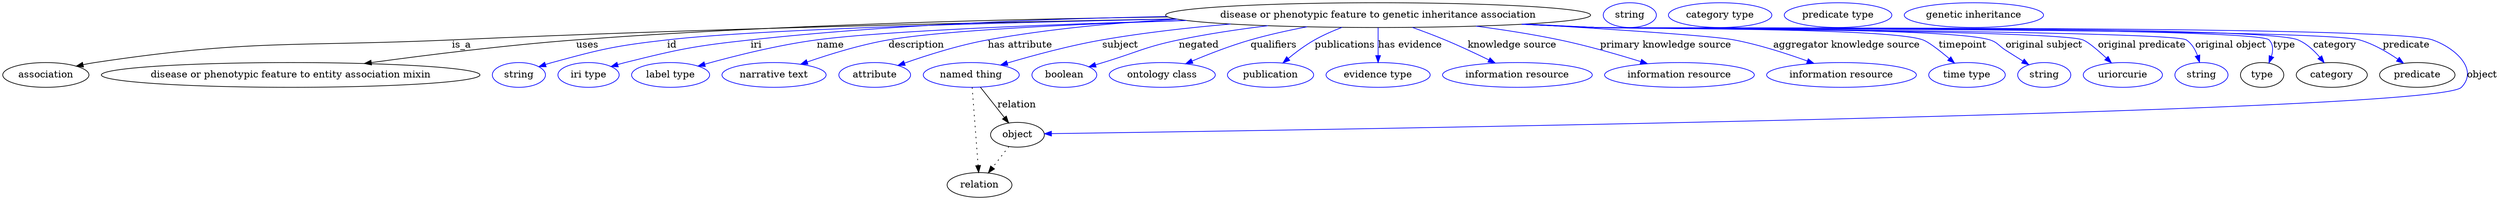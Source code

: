 digraph {
	graph [bb="0,0,3614.4,283"];
	node [label="\N"];
	"disease or phenotypic feature to genetic inheritance association"	[height=0.5,
		label="disease or phenotypic feature to genetic inheritance association",
		pos="1991.4,265",
		width=8.5576];
	association	[height=0.5,
		pos="62.394,178",
		width=1.7332];
	"disease or phenotypic feature to genetic inheritance association" -> association	[label=is_a,
		lp="665.39,221.5",
		pos="e,106.72,190.7 1697.9,259.51 1426.3,254.6 1011.5,245.19 651.39,229 421.38,218.66 362.13,229.91 134.39,196 128.62,195.14 122.62,194.05 \
116.66,192.84"];
	"disease or phenotypic feature to entity association mixin"	[height=0.5,
		pos="417.39,178",
		width=7.6188];
	"disease or phenotypic feature to genetic inheritance association" -> "disease or phenotypic feature to entity association mixin"	[label=uses,
		lp="847.89,221.5",
		pos="e,524.36,194.6 1686.6,262.29 1452.4,259.16 1121.1,250.82 831.39,229 730.8,221.42 617.07,207.28 534.3,195.97"];
	id	[color=blue,
		height=0.5,
		label=string,
		pos="748.39,178",
		width=1.0652];
	"disease or phenotypic feature to genetic inheritance association" -> id	[color=blue,
		label=id,
		lp="969.39,221.5",
		pos="e,777.12,189.93 1698.8,259.33 1445.7,254.32 1099.5,244.85 962.39,229 887.67,220.36 868.92,215.94 796.39,196 793.24,195.13 790,194.16 \
786.75,193.13",
		style=solid];
	iri	[color=blue,
		height=0.5,
		label="iri type",
		pos="849.39,178",
		width=1.2277];
	"disease or phenotypic feature to genetic inheritance association" -> iri	[color=blue,
		label=iri,
		lp="1091.4,221.5",
		pos="e,882,190.19 1685.1,262.99 1508.7,259.71 1283,250.94 1083.4,229 1002.1,220.07 981.72,215.86 902.39,196 898.96,195.14 895.43,194.18 \
891.89,193.16",
		style=solid];
	name	[color=blue,
		height=0.5,
		label="label type",
		pos="968.39,178",
		width=1.5707];
	"disease or phenotypic feature to genetic inheritance association" -> name	[color=blue,
		label=name,
		lp="1199.4,221.5",
		pos="e,1008,190.88 1712.6,257.34 1519.1,251.7 1279,242.37 1179.4,229 1123.3,221.47 1060.2,205.52 1017.8,193.65",
		style=solid];
	description	[color=blue,
		height=0.5,
		label="narrative text",
		pos="1118.4,178",
		width=2.0943];
	"disease or phenotypic feature to genetic inheritance association" -> description	[color=blue,
		label=description,
		lp="1322.9,221.5",
		pos="e,1156.5,193.56 1713.1,257.26 1551,251.96 1363.1,243.06 1282.4,229 1242.4,222.03 1198.5,208.29 1166.2,196.98",
		style=solid];
	"has attribute"	[color=blue,
		height=0.5,
		label=attribute,
		pos="1263.4,178",
		width=1.4443];
	"disease or phenotypic feature to genetic inheritance association" -> "has attribute"	[color=blue,
		label="has attribute",
		lp="1473.4,221.5",
		pos="e,1296.8,191.81 1700.2,259.09 1611.7,254.08 1514.6,245.03 1426.4,229 1384.8,221.45 1338.9,206.77 1306.5,195.27",
		style=solid];
	subject	[color=blue,
		height=0.5,
		label="named thing",
		pos="1403.4,178",
		width=1.9318];
	"disease or phenotypic feature to genetic inheritance association" -> subject	[color=blue,
		label=subject,
		lp="1617.4,221.5",
		pos="e,1445.5,192.43 1776.7,252.08 1716.5,246.87 1651.1,239.48 1591.4,229 1544.7,220.81 1492.6,206.55 1455.2,195.36",
		style=solid];
	negated	[color=blue,
		height=0.5,
		label=boolean,
		pos="1537.4,178",
		width=1.2999];
	"disease or phenotypic feature to genetic inheritance association" -> negated	[color=blue,
		label=negated,
		lp="1731.4,221.5",
		pos="e,1572.6,189.93 1831.6,249.59 1789.4,244.44 1744,237.68 1702.4,229 1652.4,218.56 1641.2,210.87 1592.4,196 1589.1,194.99 1585.7,193.95 \
1582.2,192.9",
		style=solid];
	qualifiers	[color=blue,
		height=0.5,
		label="ontology class",
		pos="1678.4,178",
		width=2.1304];
	"disease or phenotypic feature to genetic inheritance association" -> qualifiers	[color=blue,
		label=qualifiers,
		lp="1839.9,221.5",
		pos="e,1712.3,194.24 1888.3,248.01 1861.4,242.88 1832.6,236.53 1806.4,229 1777.5,220.71 1746.1,208.5 1721.7,198.21",
		style=solid];
	publications	[color=blue,
		height=0.5,
		label=publication,
		pos="1835.4,178",
		width=1.7332];
	"disease or phenotypic feature to genetic inheritance association" -> publications	[color=blue,
		label=publications,
		lp="1943.4,221.5",
		pos="e,1853.4,195.45 1939.1,247.2 1925.8,242.09 1911.7,235.97 1899.4,229 1886,221.42 1872.3,211.19 1861.1,201.95",
		style=solid];
	"has evidence"	[color=blue,
		height=0.5,
		label="evidence type",
		pos="1991.4,178",
		width=2.0943];
	"disease or phenotypic feature to genetic inheritance association" -> "has evidence"	[color=blue,
		label="has evidence",
		lp="2037.9,221.5",
		pos="e,1991.4,196.18 1991.4,246.8 1991.4,235.16 1991.4,219.55 1991.4,206.24",
		style=solid];
	"knowledge source"	[color=blue,
		height=0.5,
		label="information resource",
		pos="2193.4,178",
		width=3.015];
	"disease or phenotypic feature to genetic inheritance association" -> "knowledge source"	[color=blue,
		label="knowledge source",
		lp="2185.9,221.5",
		pos="e,2161.1,195.37 2041.1,247.12 2056.4,241.65 2073.2,235.34 2088.4,229 2109.7,220.11 2132.9,209.19 2152.1,199.83",
		style=solid];
	"primary knowledge source"	[color=blue,
		height=0.5,
		label="information resource",
		pos="2428.4,178",
		width=3.015];
	"disease or phenotypic feature to genetic inheritance association" -> "primary knowledge source"	[color=blue,
		label="primary knowledge source",
		lp="2408.4,221.5",
		pos="e,2382,194.37 2133.3,249.01 2172.7,243.79 2215.4,237.15 2254.4,229 2294.3,220.66 2338.4,207.94 2372.3,197.41",
		style=solid];
	"aggregator knowledge source"	[color=blue,
		height=0.5,
		label="information resource",
		pos="2663.4,178",
		width=3.015];
	"disease or phenotypic feature to genetic inheritance association" -> "aggregator knowledge source"	[color=blue,
		label="aggregator knowledge source",
		lp="2670.9,221.5",
		pos="e,2623.4,194.8 2204.4,251.98 2332.9,244.31 2477.3,234.75 2507.4,229 2543.8,222.03 2583.6,209.19 2613.9,198.27",
		style=solid];
	timepoint	[color=blue,
		height=0.5,
		label="time type",
		pos="2845.4,178",
		width=1.5346];
	"disease or phenotypic feature to genetic inheritance association" -> timepoint	[color=blue,
		label=timepoint,
		lp="2839.4,221.5",
		pos="e,2827.3,195.23 2205.8,252.05 2240.1,250.27 2275.2,248.52 2308.4,247 2360.9,244.59 2732,247.06 2781.4,229 2789.8,225.92 2805.6,213.58 \
2819.4,201.93",
		style=solid];
	"original subject"	[color=blue,
		height=0.5,
		label=string,
		pos="2957.4,178",
		width=1.0652];
	"disease or phenotypic feature to genetic inheritance association" -> "original subject"	[color=blue,
		label="original subject",
		lp="2957.4,221.5",
		pos="e,2935.3,192.7 2204.1,251.95 2238.9,250.16 2274.7,248.44 2308.4,247 2371.7,244.3 2817.9,248.01 2878.4,229 2890,225.34 2891.1,220.57 \
2901.4,214 2909.6,208.79 2918.4,203.21 2926.7,198.07",
		style=solid];
	"original predicate"	[color=blue,
		height=0.5,
		label=uriorcurie,
		pos="3071.4,178",
		width=1.5887];
	"disease or phenotypic feature to genetic inheritance association" -> "original predicate"	[color=blue,
		label="original predicate",
		lp="3098.9,221.5",
		pos="e,3054.9,195.51 2202.4,251.86 2237.8,250.06 2274.1,248.36 2308.4,247 2347.5,245.45 2976.8,243.11 3013.4,229 3021.1,226.01 3035.2,\
214.01 3047.5,202.51",
		style=solid];
	"original object"	[color=blue,
		height=0.5,
		label=string,
		pos="3185.4,178",
		width=1.0652];
	"disease or phenotypic feature to genetic inheritance association" -> "original object"	[color=blue,
		label="original object",
		lp="3227.9,221.5",
		pos="e,3182.6,196.44 2201.1,251.79 2236.9,249.98 2273.7,248.3 2308.4,247 2332.1,246.11 3143.6,242.19 3163.4,229 3171.3,223.72 3176.4,\
214.91 3179.7,206.14",
		style=solid];
	type	[height=0.5,
		pos="3273.4,178",
		width=0.86659];
	"disease or phenotypic feature to genetic inheritance association" -> type	[color=blue,
		label=type,
		lp="3305.4,221.5",
		pos="e,3283.3,195.52 2200.2,251.76 2236.3,249.94 2273.4,248.26 2308.4,247 2335.5,246.02 3264.4,248.33 3283.4,229 3289.6,222.67 3289.4,\
213.62 3286.9,204.97",
		style=solid];
	category	[height=0.5,
		pos="3374.4,178",
		width=1.4263];
	"disease or phenotypic feature to genetic inheritance association" -> category	[color=blue,
		label=category,
		lp="3378.9,221.5",
		pos="e,3363.3,195.85 2200.2,251.73 2236.3,249.92 2273.4,248.25 2308.4,247 2364.9,244.99 3273.5,251.35 3325.4,229 3337.8,223.67 3348.6,\
213.57 3357,203.83",
		style=solid];
	predicate	[height=0.5,
		pos="3498.4,178",
		width=1.5165];
	"disease or phenotypic feature to genetic inheritance association" -> predicate	[color=blue,
		label=predicate,
		lp="3482.4,221.5",
		pos="e,3478.4,195.01 2199.8,251.71 2236,249.9 2273.3,248.23 2308.4,247 2369.8,244.85 3355.3,245.78 3414.4,229 3434.3,223.34 3454.3,211.72 \
3469.8,201.1",
		style=solid];
	object	[height=0.5,
		pos="1470.4,91",
		width=1.0832];
	"disease or phenotypic feature to genetic inheritance association" -> object	[color=blue,
		label=object,
		lp="3592.4,178",
		pos="e,1509.6,92.524 2199.4,251.69 2235.7,249.87 2273.1,248.21 2308.4,247 2375.7,244.7 3456.9,251.48 3520.4,229 3554.2,217.01 3587.4,\
185.79 3562.4,160 3525.7,122.08 1832.1,96.976 1519.7,92.662",
		style=solid];
	subject -> object	[label=relation,
		lp="1469.4,134.5",
		pos="e,1457.6,108.18 1416.6,160.21 1426.5,147.71 1440.1,130.45 1451.1,116.43"];
	relation	[height=0.5,
		pos="1415.4,18",
		width=1.2999];
	subject -> relation	[pos="e,1414.1,36.188 1404.7,159.79 1406.8,132.48 1410.8,78.994 1413.3,46.38",
		style=dotted];
	association_type	[color=blue,
		height=0.5,
		label=string,
		pos="2355.4,265",
		width=1.0652];
	association_category	[color=blue,
		height=0.5,
		label="category type",
		pos="2486.4,265",
		width=2.0762];
	"disease or phenotypic feature to genetic inheritance association_predicate"	[color=blue,
		height=0.5,
		label="predicate type",
		pos="2657.4,265",
		width=2.1665];
	object -> relation	[pos="e,1428.2,35.54 1457.9,73.889 1451,64.939 1442.2,53.617 1434.4,43.584",
		style=dotted];
	"disease or phenotypic feature to genetic inheritance association_object"	[color=blue,
		height=0.5,
		label="genetic inheritance",
		pos="2854.4,265",
		width=2.7984];
}
